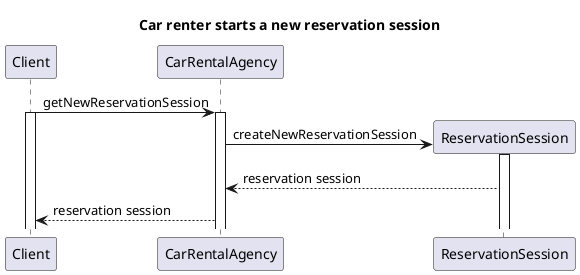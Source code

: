 @startuml
title Car renter starts a new reservation session

Client->CarRentalAgency: getNewReservationSession
activate Client
activate CarRentalAgency

CarRentalAgency->ReservationSession ** : createNewReservationSession
activate ReservationSession
ReservationSession-->CarRentalAgency: reservation session
CarRentalAgency-->Client: reservation session


@enduml
